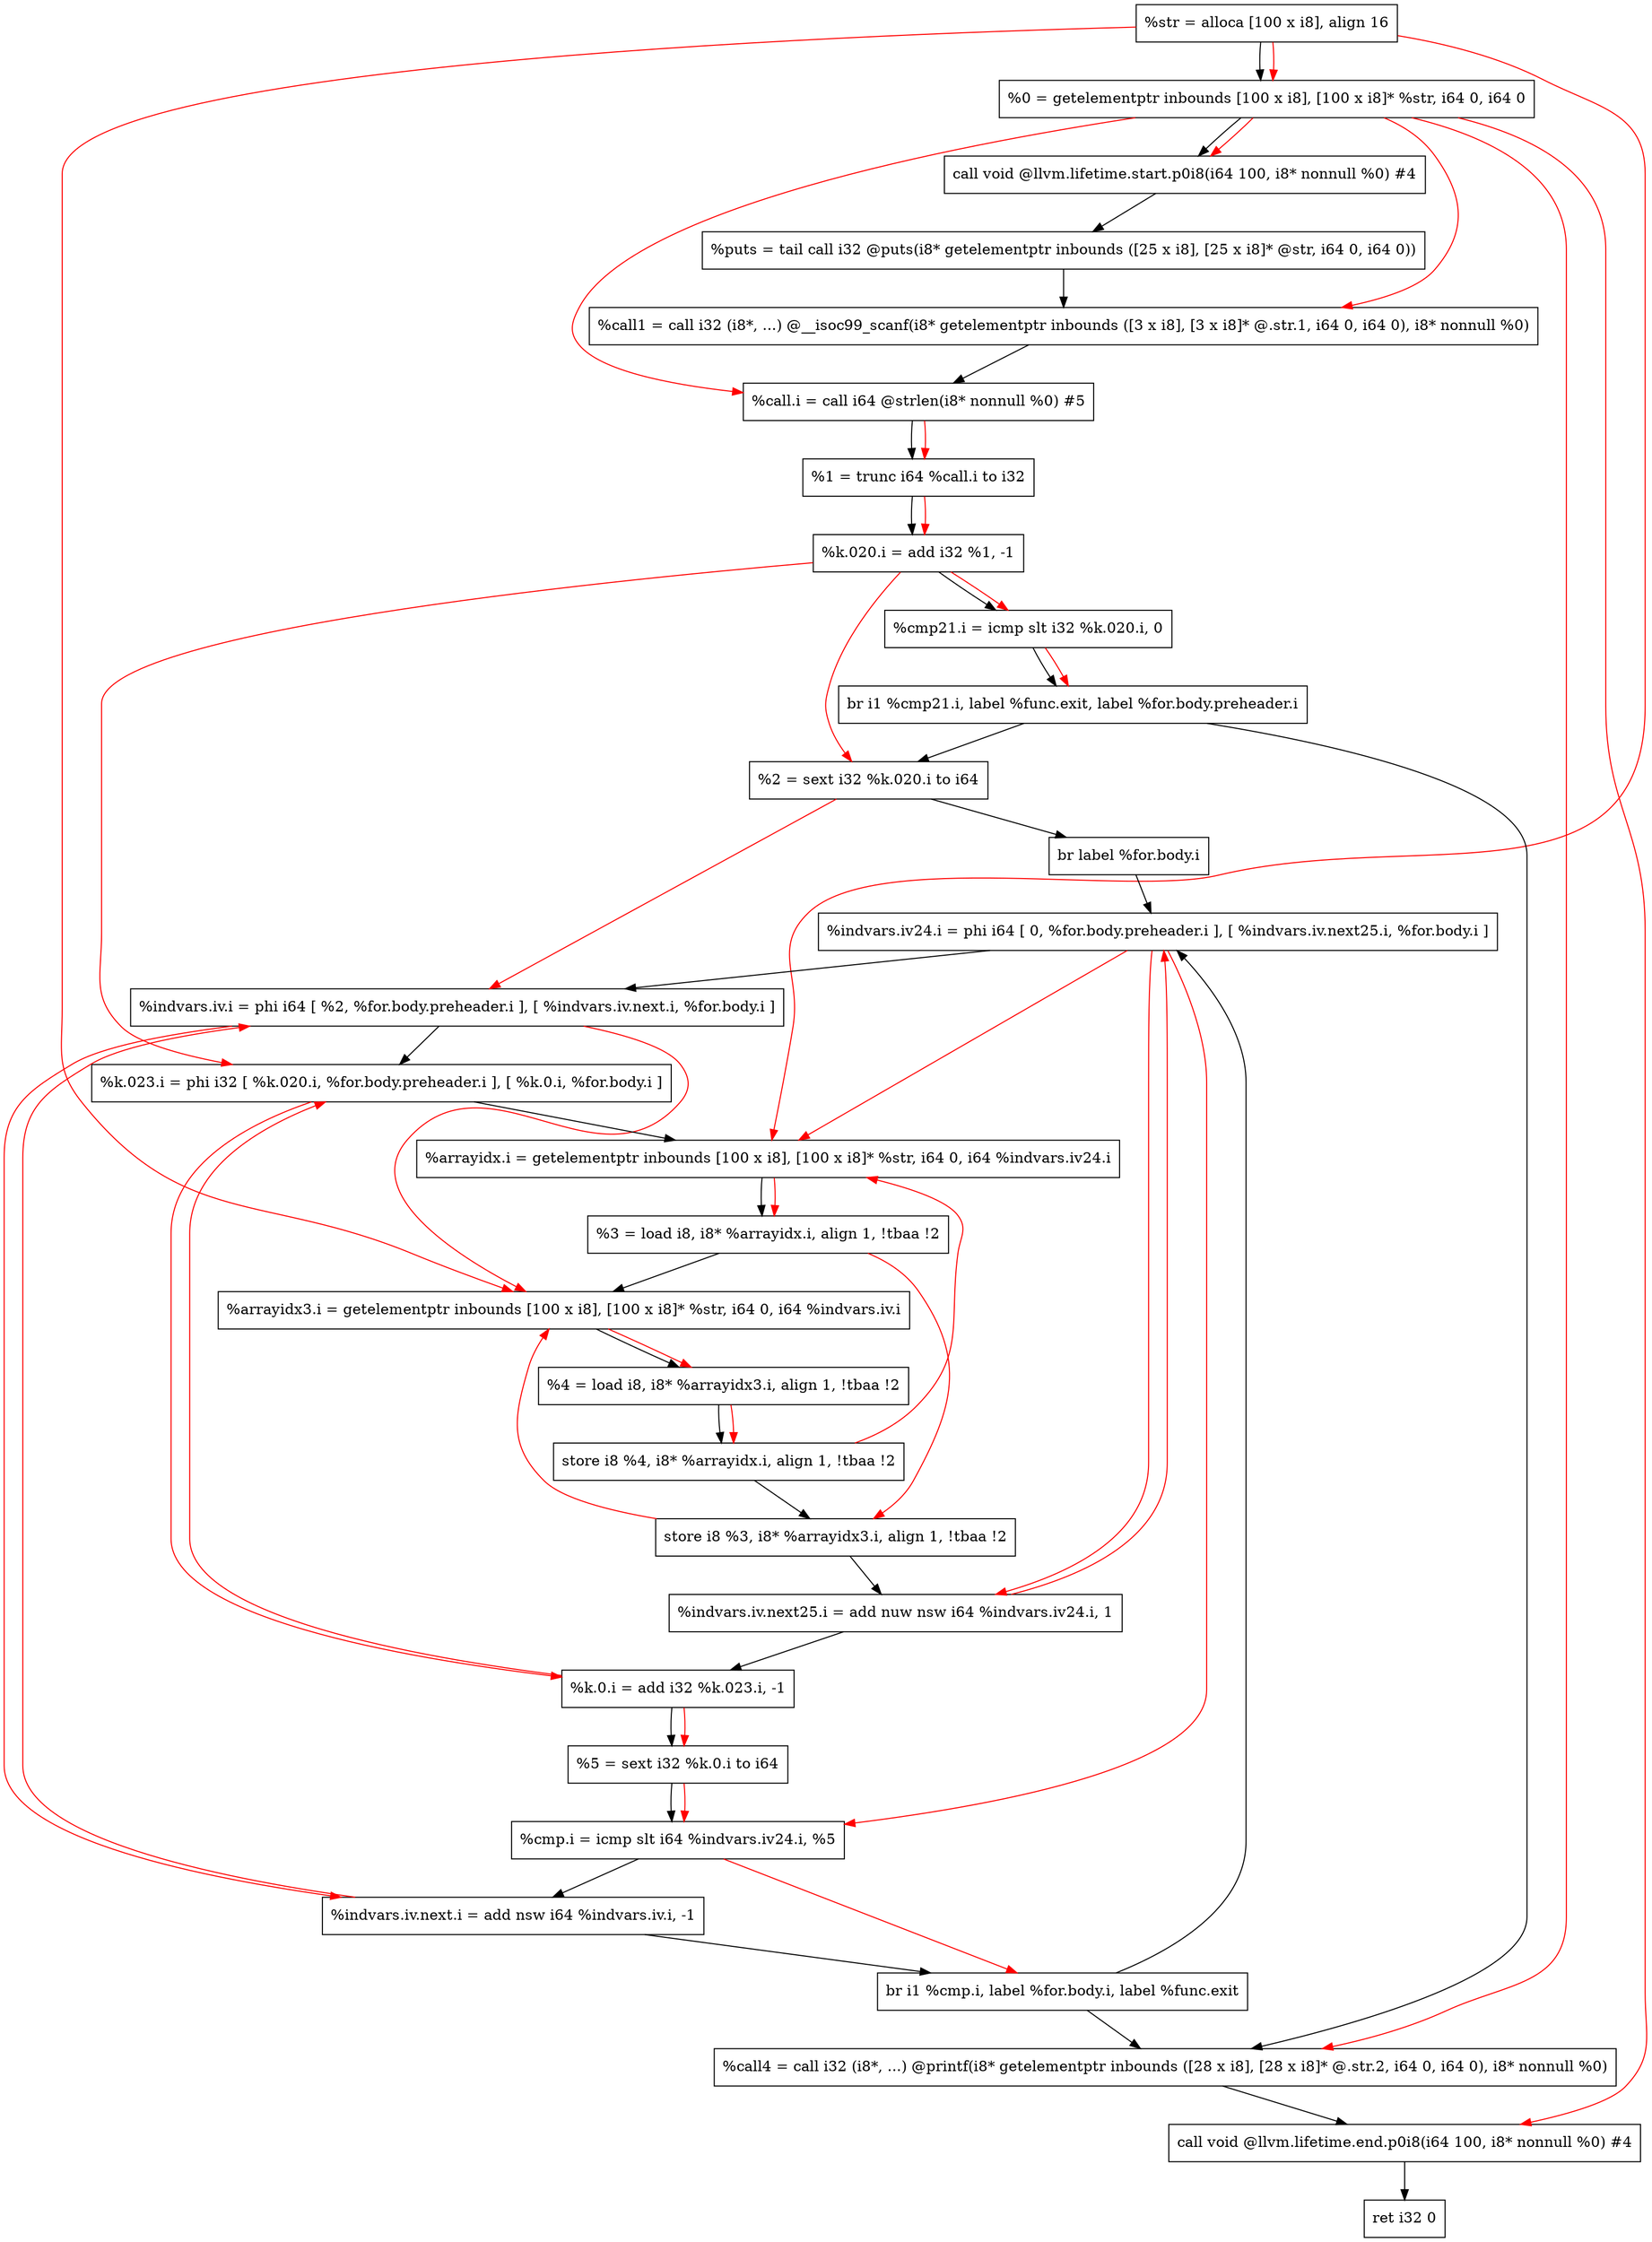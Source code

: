 digraph "CDFG for'main' function" {
	Node0x55c3d5588098[shape=record, label="  %str = alloca [100 x i8], align 16"];
	Node0x55c3d558a518[shape=record, label="  %0 = getelementptr inbounds [100 x i8], [100 x i8]* %str, i64 0, i64 0"];
	Node0x55c3d558a768[shape=record, label="  call void @llvm.lifetime.start.p0i8(i64 100, i8* nonnull %0) #4"];
	Node0x55c3d558ab60[shape=record, label="  %puts = tail call i32 @puts(i8* getelementptr inbounds ([25 x i8], [25 x i8]* @str, i64 0, i64 0))"];
	Node0x55c3d558ae08[shape=record, label="  %call1 = call i32 (i8*, ...) @__isoc99_scanf(i8* getelementptr inbounds ([3 x i8], [3 x i8]* @.str.1, i64 0, i64 0), i8* nonnull %0)"];
	Node0x55c3d558af60[shape=record, label="  %call.i = call i64 @strlen(i8* nonnull %0) #5"];
	Node0x55c3d558b018[shape=record, label="  %1 = trunc i64 %call.i to i32"];
	Node0x55c3d558b0b0[shape=record, label="  %k.020.i = add i32 %1, -1"];
	Node0x55c3d558b120[shape=record, label="  %cmp21.i = icmp slt i32 %k.020.i, 0"];
	Node0x55c3d558b3d8[shape=record, label="  br i1 %cmp21.i, label %func.exit, label %for.body.preheader.i"];
	Node0x55c3d558b328[shape=record, label="  %2 = sext i32 %k.020.i to i64"];
	Node0x55c3d558b548[shape=record, label="  br label %for.body.i"];
	Node0x55c3d558b5f8[shape=record, label="  %indvars.iv24.i = phi i64 [ 0, %for.body.preheader.i ], [ %indvars.iv.next25.i, %for.body.i ]"];
	Node0x55c3d558b788[shape=record, label="  %indvars.iv.i = phi i64 [ %2, %for.body.preheader.i ], [ %indvars.iv.next.i, %for.body.i ]"];
	Node0x55c3d558b908[shape=record, label="  %k.023.i = phi i32 [ %k.020.i, %for.body.preheader.i ], [ %k.0.i, %for.body.i ]"];
	Node0x55c3d558bba8[shape=record, label="  %arrayidx.i = getelementptr inbounds [100 x i8], [100 x i8]* %str, i64 0, i64 %indvars.iv24.i"];
	Node0x55c3d558bc18[shape=record, label="  %3 = load i8, i8* %arrayidx.i, align 1, !tbaa !2"];
	Node0x55c3d558bca8[shape=record, label="  %arrayidx3.i = getelementptr inbounds [100 x i8], [100 x i8]* %str, i64 0, i64 %indvars.iv.i"];
	Node0x55c3d558bd48[shape=record, label="  %4 = load i8, i8* %arrayidx3.i, align 1, !tbaa !2"];
	Node0x55c3d558be10[shape=record, label="  store i8 %4, i8* %arrayidx.i, align 1, !tbaa !2"];
	Node0x55c3d558be90[shape=record, label="  store i8 %3, i8* %arrayidx3.i, align 1, !tbaa !2"];
	Node0x55c3d558bf10[shape=record, label="  %indvars.iv.next25.i = add nuw nsw i64 %indvars.iv24.i, 1"];
	Node0x55c3d558bf80[shape=record, label="  %k.0.i = add i32 %k.023.i, -1"];
	Node0x55c3d558b8b8[shape=record, label="  %5 = sext i32 %k.0.i to i64"];
	Node0x55c3d558bff0[shape=record, label="  %cmp.i = icmp slt i64 %indvars.iv24.i, %5"];
	Node0x55c3d558c060[shape=record, label="  %indvars.iv.next.i = add nsw i64 %indvars.iv.i, -1"];
	Node0x55c3d558c0e8[shape=record, label="  br i1 %cmp.i, label %for.body.i, label %func.exit"];
	Node0x55c3d558c288[shape=record, label="  %call4 = call i32 (i8*, ...) @printf(i8* getelementptr inbounds ([28 x i8], [28 x i8]* @.str.2, i64 0, i64 0), i8* nonnull %0)"];
	Node0x55c3d558cc08[shape=record, label="  call void @llvm.lifetime.end.p0i8(i64 100, i8* nonnull %0) #4"];
	Node0x55c3d558b738[shape=record, label="  ret i32 0"];
	Node0x55c3d5588098 -> Node0x55c3d558a518
	Node0x55c3d558a518 -> Node0x55c3d558a768
	Node0x55c3d558a768 -> Node0x55c3d558ab60
	Node0x55c3d558ab60 -> Node0x55c3d558ae08
	Node0x55c3d558ae08 -> Node0x55c3d558af60
	Node0x55c3d558af60 -> Node0x55c3d558b018
	Node0x55c3d558b018 -> Node0x55c3d558b0b0
	Node0x55c3d558b0b0 -> Node0x55c3d558b120
	Node0x55c3d558b120 -> Node0x55c3d558b3d8
	Node0x55c3d558b3d8 -> Node0x55c3d558c288
	Node0x55c3d558b3d8 -> Node0x55c3d558b328
	Node0x55c3d558b328 -> Node0x55c3d558b548
	Node0x55c3d558b548 -> Node0x55c3d558b5f8
	Node0x55c3d558b5f8 -> Node0x55c3d558b788
	Node0x55c3d558b788 -> Node0x55c3d558b908
	Node0x55c3d558b908 -> Node0x55c3d558bba8
	Node0x55c3d558bba8 -> Node0x55c3d558bc18
	Node0x55c3d558bc18 -> Node0x55c3d558bca8
	Node0x55c3d558bca8 -> Node0x55c3d558bd48
	Node0x55c3d558bd48 -> Node0x55c3d558be10
	Node0x55c3d558be10 -> Node0x55c3d558be90
	Node0x55c3d558be90 -> Node0x55c3d558bf10
	Node0x55c3d558bf10 -> Node0x55c3d558bf80
	Node0x55c3d558bf80 -> Node0x55c3d558b8b8
	Node0x55c3d558b8b8 -> Node0x55c3d558bff0
	Node0x55c3d558bff0 -> Node0x55c3d558c060
	Node0x55c3d558c060 -> Node0x55c3d558c0e8
	Node0x55c3d558c0e8 -> Node0x55c3d558b5f8
	Node0x55c3d558c0e8 -> Node0x55c3d558c288
	Node0x55c3d558c288 -> Node0x55c3d558cc08
	Node0x55c3d558cc08 -> Node0x55c3d558b738
edge [color=red]
	Node0x55c3d5588098 -> Node0x55c3d558a518
	Node0x55c3d558a518 -> Node0x55c3d558a768
	Node0x55c3d558a518 -> Node0x55c3d558ae08
	Node0x55c3d558a518 -> Node0x55c3d558af60
	Node0x55c3d558af60 -> Node0x55c3d558b018
	Node0x55c3d558b018 -> Node0x55c3d558b0b0
	Node0x55c3d558b0b0 -> Node0x55c3d558b120
	Node0x55c3d558b120 -> Node0x55c3d558b3d8
	Node0x55c3d558b0b0 -> Node0x55c3d558b328
	Node0x55c3d558bf10 -> Node0x55c3d558b5f8
	Node0x55c3d558b328 -> Node0x55c3d558b788
	Node0x55c3d558c060 -> Node0x55c3d558b788
	Node0x55c3d558b0b0 -> Node0x55c3d558b908
	Node0x55c3d558bf80 -> Node0x55c3d558b908
	Node0x55c3d5588098 -> Node0x55c3d558bba8
	Node0x55c3d558b5f8 -> Node0x55c3d558bba8
	Node0x55c3d558bba8 -> Node0x55c3d558bc18
	Node0x55c3d5588098 -> Node0x55c3d558bca8
	Node0x55c3d558b788 -> Node0x55c3d558bca8
	Node0x55c3d558bca8 -> Node0x55c3d558bd48
	Node0x55c3d558bd48 -> Node0x55c3d558be10
	Node0x55c3d558be10 -> Node0x55c3d558bba8
	Node0x55c3d558bc18 -> Node0x55c3d558be90
	Node0x55c3d558be90 -> Node0x55c3d558bca8
	Node0x55c3d558b5f8 -> Node0x55c3d558bf10
	Node0x55c3d558b908 -> Node0x55c3d558bf80
	Node0x55c3d558bf80 -> Node0x55c3d558b8b8
	Node0x55c3d558b5f8 -> Node0x55c3d558bff0
	Node0x55c3d558b8b8 -> Node0x55c3d558bff0
	Node0x55c3d558b788 -> Node0x55c3d558c060
	Node0x55c3d558bff0 -> Node0x55c3d558c0e8
	Node0x55c3d558a518 -> Node0x55c3d558c288
	Node0x55c3d558a518 -> Node0x55c3d558cc08
}
